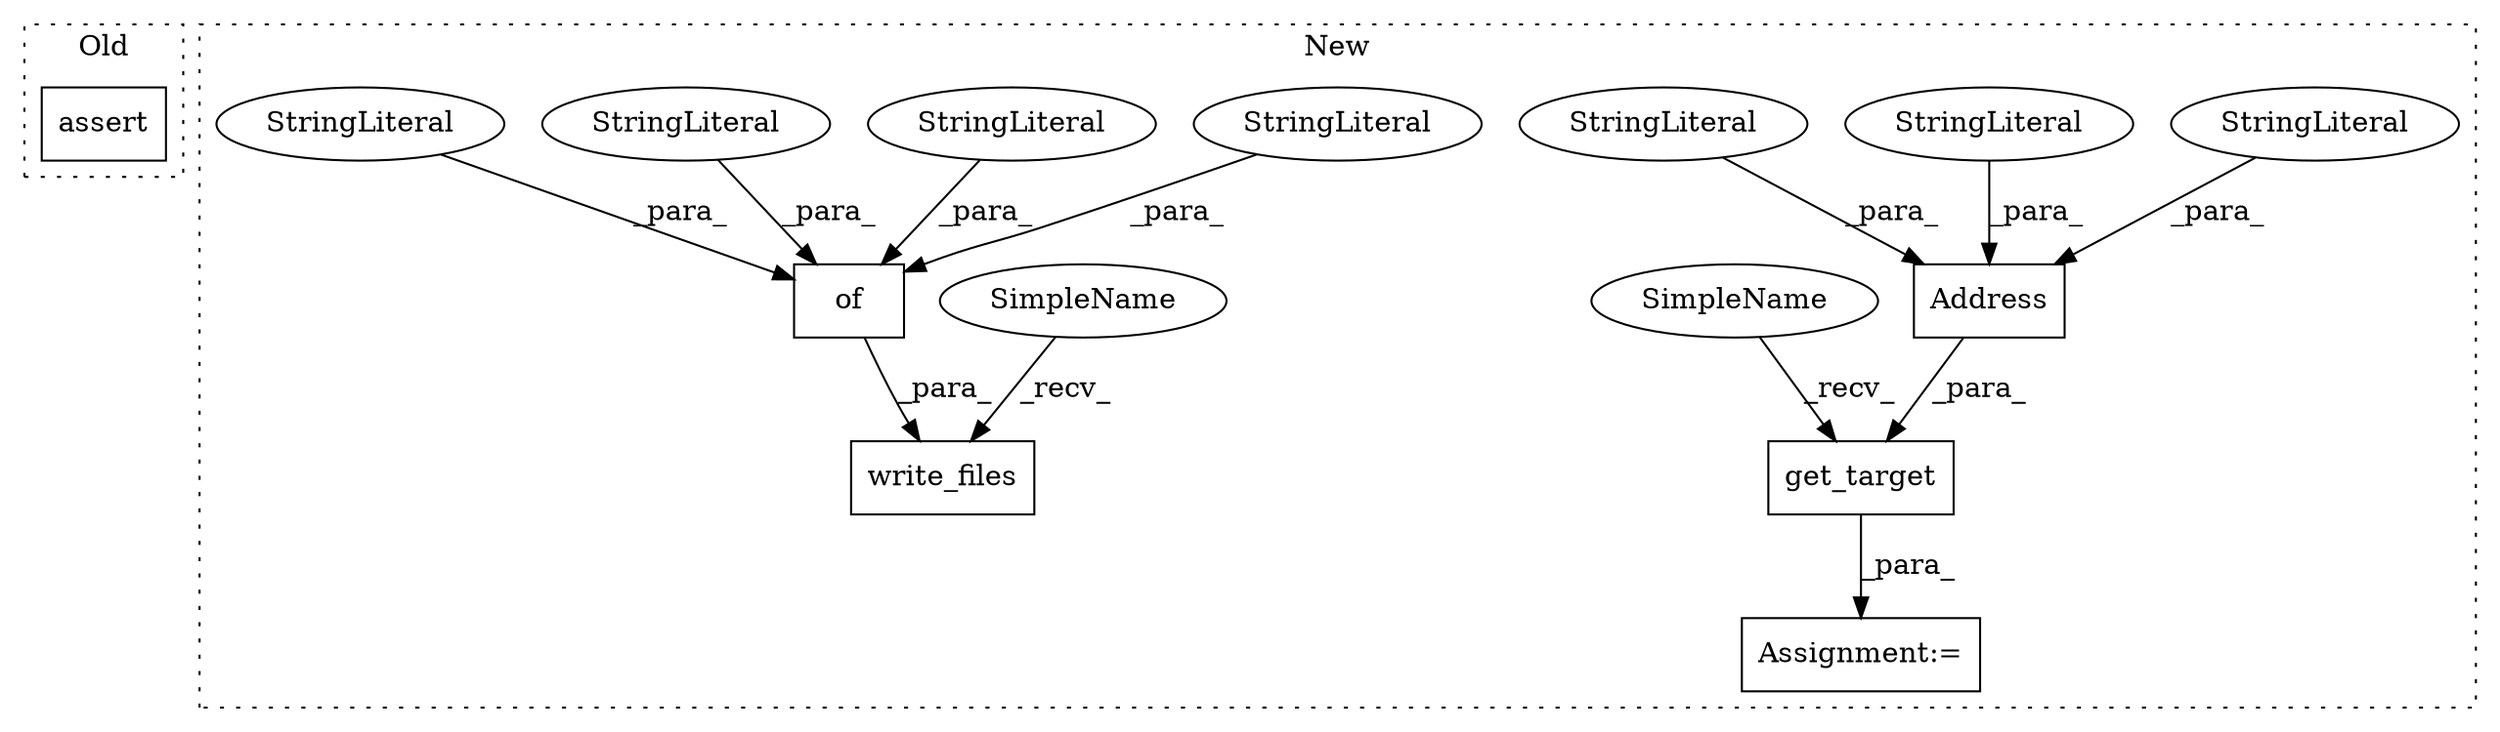 digraph G {
subgraph cluster0 {
1 [label="assert" a="32" s="7691,7724" l="15,1" shape="box"];
label = "Old";
style="dotted";
}
subgraph cluster1 {
2 [label="get_target" a="32" s="7496,7529" l="11,1" shape="box"];
3 [label="Assignment:=" a="7" s="7591" l="1" shape="box"];
4 [label="write_files" a="32" s="7366,7454" l="12,1" shape="box"];
5 [label="Address" a="32" s="7507,7528" l="8,1" shape="box"];
6 [label="of" a="32" s="7382,7453" l="3,1" shape="box"];
7 [label="StringLiteral" a="45" s="7522" l="6" shape="ellipse"];
8 [label="StringLiteral" a="45" s="7515" l="2" shape="ellipse"];
9 [label="StringLiteral" a="45" s="7419" l="7" shape="ellipse"];
10 [label="StringLiteral" a="45" s="7402" l="6" shape="ellipse"];
11 [label="StringLiteral" a="45" s="7385" l="7" shape="ellipse"];
12 [label="StringLiteral" a="45" s="7518" l="3" shape="ellipse"];
13 [label="StringLiteral" a="45" s="7427" l="26" shape="ellipse"];
14 [label="SimpleName" a="42" s="7484" l="11" shape="ellipse"];
15 [label="SimpleName" a="42" s="7354" l="11" shape="ellipse"];
label = "New";
style="dotted";
}
2 -> 3 [label="_para_"];
5 -> 2 [label="_para_"];
6 -> 4 [label="_para_"];
7 -> 5 [label="_para_"];
8 -> 5 [label="_para_"];
9 -> 6 [label="_para_"];
10 -> 6 [label="_para_"];
11 -> 6 [label="_para_"];
12 -> 5 [label="_para_"];
13 -> 6 [label="_para_"];
14 -> 2 [label="_recv_"];
15 -> 4 [label="_recv_"];
}